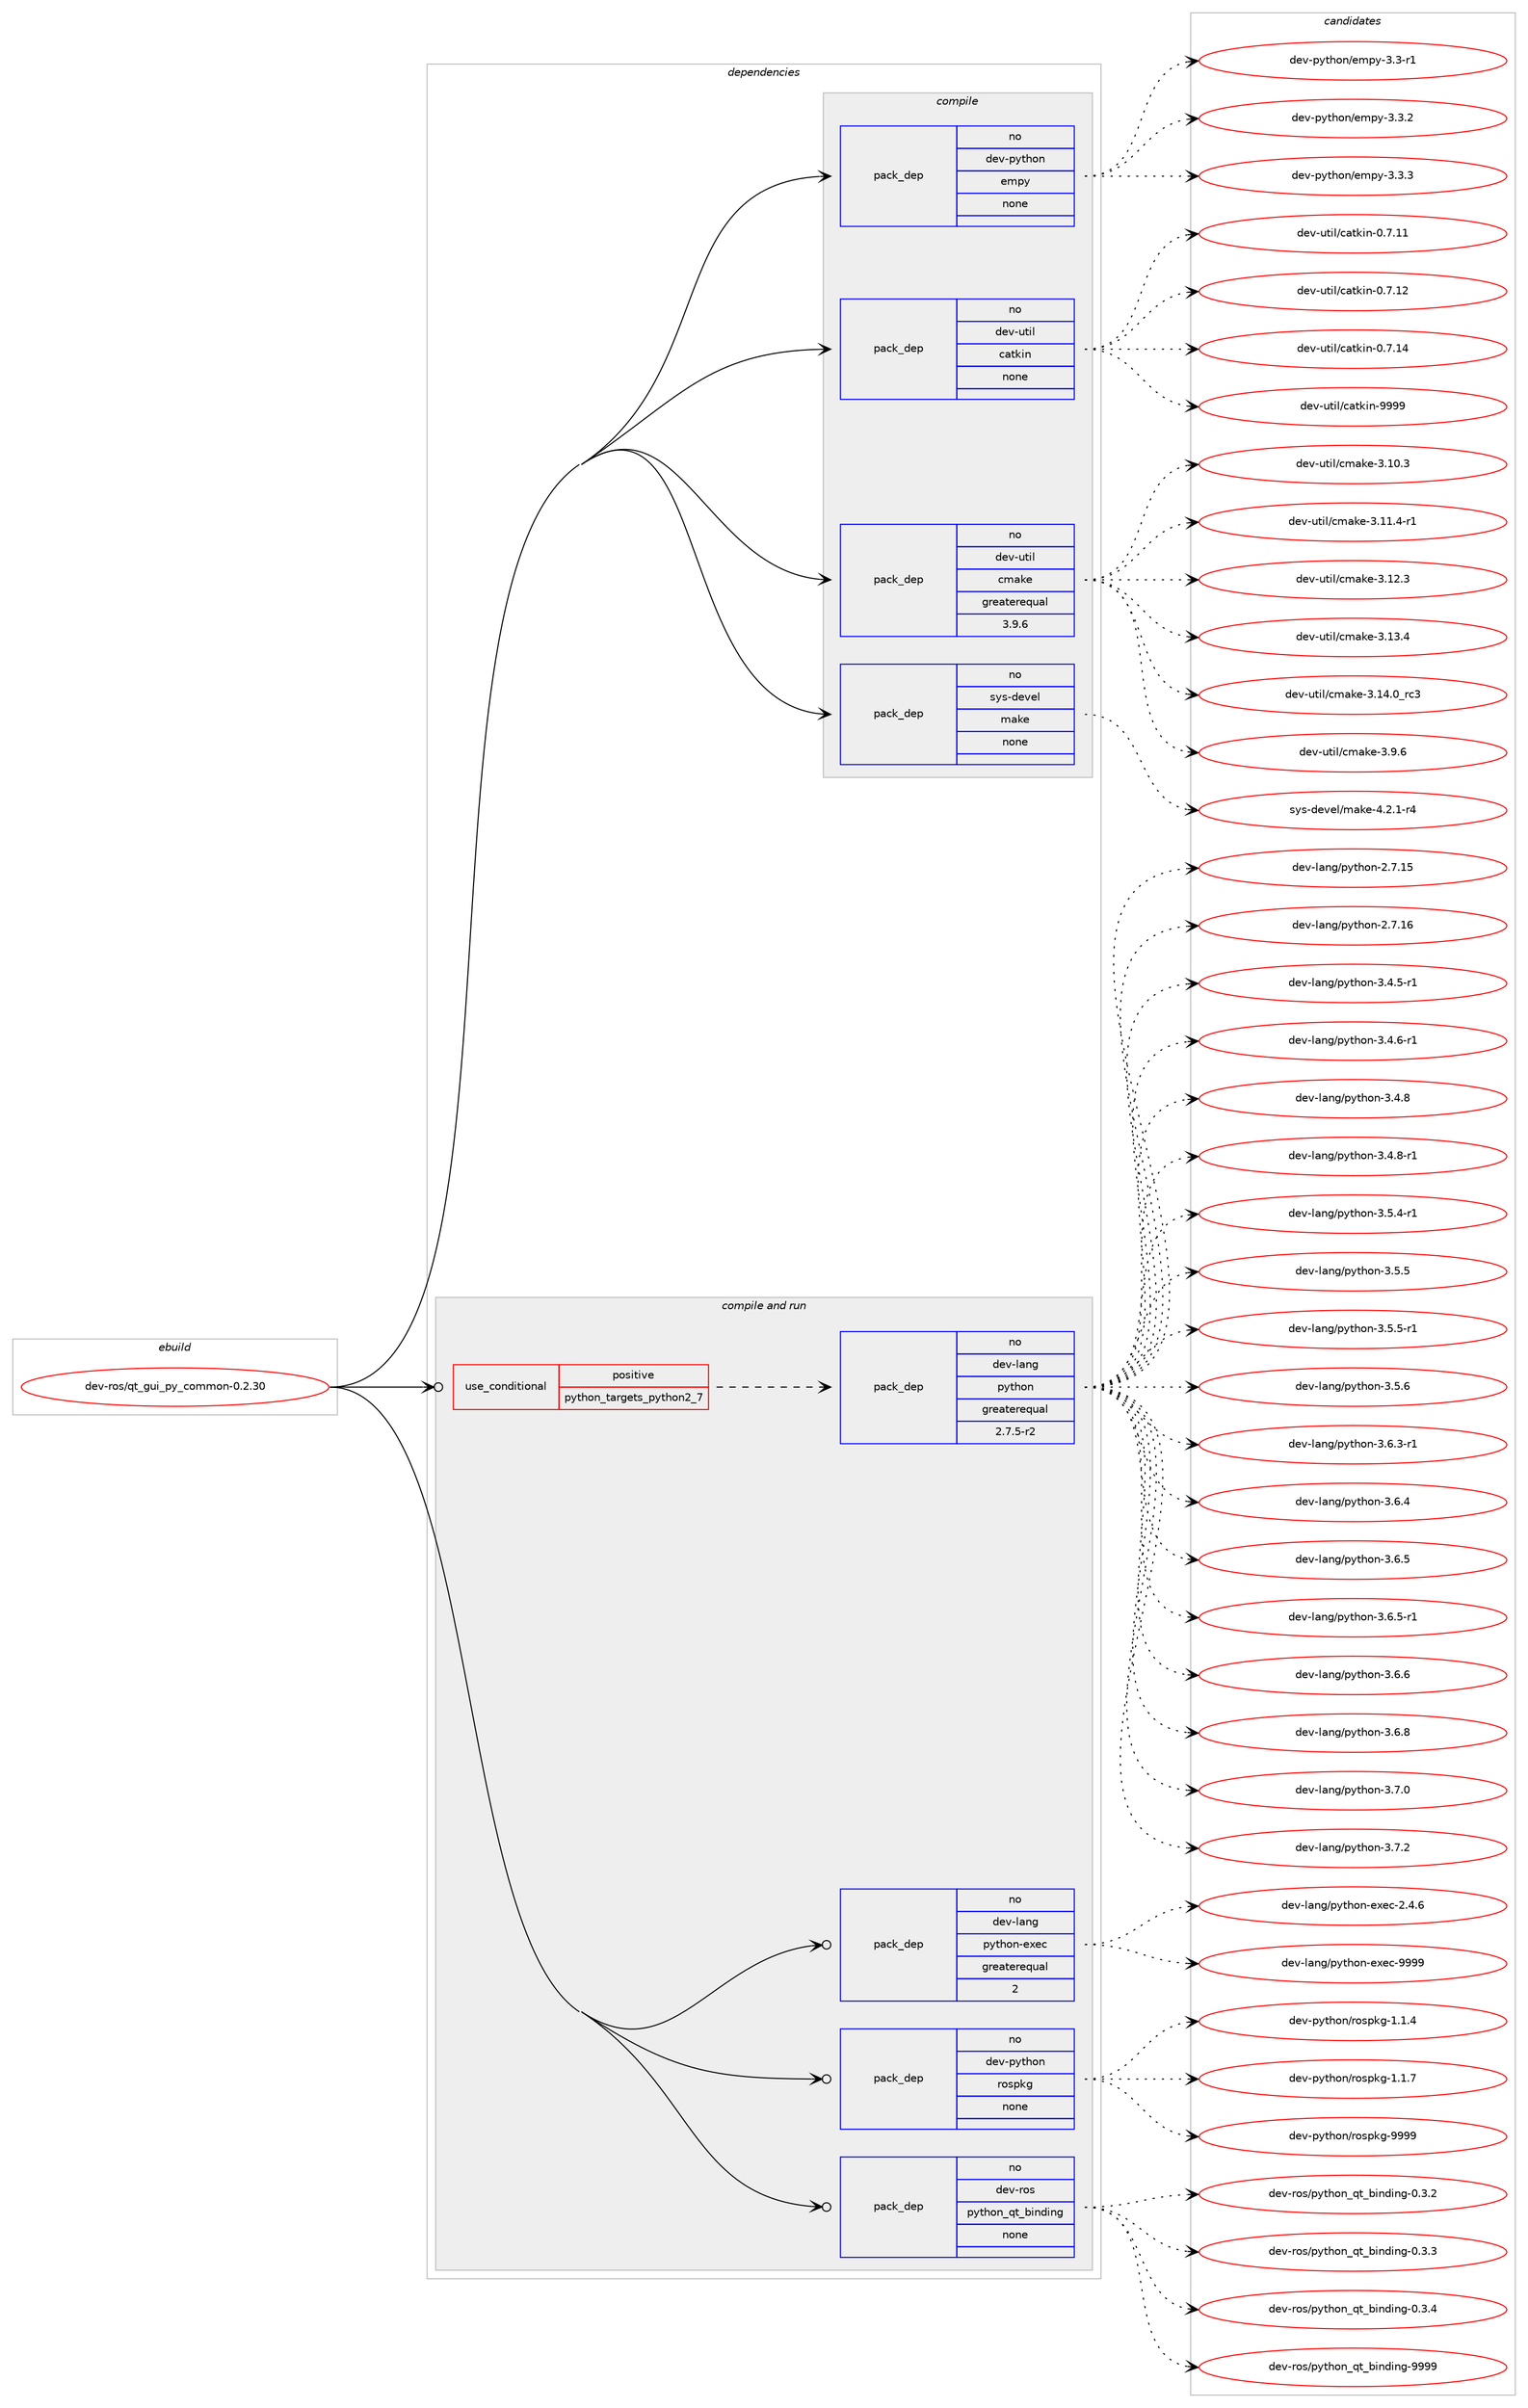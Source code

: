 digraph prolog {

# *************
# Graph options
# *************

newrank=true;
concentrate=true;
compound=true;
graph [rankdir=LR,fontname=Helvetica,fontsize=10,ranksep=1.5];#, ranksep=2.5, nodesep=0.2];
edge  [arrowhead=vee];
node  [fontname=Helvetica,fontsize=10];

# **********
# The ebuild
# **********

subgraph cluster_leftcol {
color=gray;
rank=same;
label=<<i>ebuild</i>>;
id [label="dev-ros/qt_gui_py_common-0.2.30", color=red, width=4, href="../dev-ros/qt_gui_py_common-0.2.30.svg"];
}

# ****************
# The dependencies
# ****************

subgraph cluster_midcol {
color=gray;
label=<<i>dependencies</i>>;
subgraph cluster_compile {
fillcolor="#eeeeee";
style=filled;
label=<<i>compile</i>>;
subgraph pack1049837 {
dependency1462723 [label=<<TABLE BORDER="0" CELLBORDER="1" CELLSPACING="0" CELLPADDING="4" WIDTH="220"><TR><TD ROWSPAN="6" CELLPADDING="30">pack_dep</TD></TR><TR><TD WIDTH="110">no</TD></TR><TR><TD>dev-python</TD></TR><TR><TD>empy</TD></TR><TR><TD>none</TD></TR><TR><TD></TD></TR></TABLE>>, shape=none, color=blue];
}
id:e -> dependency1462723:w [weight=20,style="solid",arrowhead="vee"];
subgraph pack1049838 {
dependency1462724 [label=<<TABLE BORDER="0" CELLBORDER="1" CELLSPACING="0" CELLPADDING="4" WIDTH="220"><TR><TD ROWSPAN="6" CELLPADDING="30">pack_dep</TD></TR><TR><TD WIDTH="110">no</TD></TR><TR><TD>dev-util</TD></TR><TR><TD>catkin</TD></TR><TR><TD>none</TD></TR><TR><TD></TD></TR></TABLE>>, shape=none, color=blue];
}
id:e -> dependency1462724:w [weight=20,style="solid",arrowhead="vee"];
subgraph pack1049839 {
dependency1462725 [label=<<TABLE BORDER="0" CELLBORDER="1" CELLSPACING="0" CELLPADDING="4" WIDTH="220"><TR><TD ROWSPAN="6" CELLPADDING="30">pack_dep</TD></TR><TR><TD WIDTH="110">no</TD></TR><TR><TD>dev-util</TD></TR><TR><TD>cmake</TD></TR><TR><TD>greaterequal</TD></TR><TR><TD>3.9.6</TD></TR></TABLE>>, shape=none, color=blue];
}
id:e -> dependency1462725:w [weight=20,style="solid",arrowhead="vee"];
subgraph pack1049840 {
dependency1462726 [label=<<TABLE BORDER="0" CELLBORDER="1" CELLSPACING="0" CELLPADDING="4" WIDTH="220"><TR><TD ROWSPAN="6" CELLPADDING="30">pack_dep</TD></TR><TR><TD WIDTH="110">no</TD></TR><TR><TD>sys-devel</TD></TR><TR><TD>make</TD></TR><TR><TD>none</TD></TR><TR><TD></TD></TR></TABLE>>, shape=none, color=blue];
}
id:e -> dependency1462726:w [weight=20,style="solid",arrowhead="vee"];
}
subgraph cluster_compileandrun {
fillcolor="#eeeeee";
style=filled;
label=<<i>compile and run</i>>;
subgraph cond389496 {
dependency1462727 [label=<<TABLE BORDER="0" CELLBORDER="1" CELLSPACING="0" CELLPADDING="4"><TR><TD ROWSPAN="3" CELLPADDING="10">use_conditional</TD></TR><TR><TD>positive</TD></TR><TR><TD>python_targets_python2_7</TD></TR></TABLE>>, shape=none, color=red];
subgraph pack1049841 {
dependency1462728 [label=<<TABLE BORDER="0" CELLBORDER="1" CELLSPACING="0" CELLPADDING="4" WIDTH="220"><TR><TD ROWSPAN="6" CELLPADDING="30">pack_dep</TD></TR><TR><TD WIDTH="110">no</TD></TR><TR><TD>dev-lang</TD></TR><TR><TD>python</TD></TR><TR><TD>greaterequal</TD></TR><TR><TD>2.7.5-r2</TD></TR></TABLE>>, shape=none, color=blue];
}
dependency1462727:e -> dependency1462728:w [weight=20,style="dashed",arrowhead="vee"];
}
id:e -> dependency1462727:w [weight=20,style="solid",arrowhead="odotvee"];
subgraph pack1049842 {
dependency1462729 [label=<<TABLE BORDER="0" CELLBORDER="1" CELLSPACING="0" CELLPADDING="4" WIDTH="220"><TR><TD ROWSPAN="6" CELLPADDING="30">pack_dep</TD></TR><TR><TD WIDTH="110">no</TD></TR><TR><TD>dev-lang</TD></TR><TR><TD>python-exec</TD></TR><TR><TD>greaterequal</TD></TR><TR><TD>2</TD></TR></TABLE>>, shape=none, color=blue];
}
id:e -> dependency1462729:w [weight=20,style="solid",arrowhead="odotvee"];
subgraph pack1049843 {
dependency1462730 [label=<<TABLE BORDER="0" CELLBORDER="1" CELLSPACING="0" CELLPADDING="4" WIDTH="220"><TR><TD ROWSPAN="6" CELLPADDING="30">pack_dep</TD></TR><TR><TD WIDTH="110">no</TD></TR><TR><TD>dev-python</TD></TR><TR><TD>rospkg</TD></TR><TR><TD>none</TD></TR><TR><TD></TD></TR></TABLE>>, shape=none, color=blue];
}
id:e -> dependency1462730:w [weight=20,style="solid",arrowhead="odotvee"];
subgraph pack1049844 {
dependency1462731 [label=<<TABLE BORDER="0" CELLBORDER="1" CELLSPACING="0" CELLPADDING="4" WIDTH="220"><TR><TD ROWSPAN="6" CELLPADDING="30">pack_dep</TD></TR><TR><TD WIDTH="110">no</TD></TR><TR><TD>dev-ros</TD></TR><TR><TD>python_qt_binding</TD></TR><TR><TD>none</TD></TR><TR><TD></TD></TR></TABLE>>, shape=none, color=blue];
}
id:e -> dependency1462731:w [weight=20,style="solid",arrowhead="odotvee"];
}
subgraph cluster_run {
fillcolor="#eeeeee";
style=filled;
label=<<i>run</i>>;
}
}

# **************
# The candidates
# **************

subgraph cluster_choices {
rank=same;
color=gray;
label=<<i>candidates</i>>;

subgraph choice1049837 {
color=black;
nodesep=1;
choice1001011184511212111610411111047101109112121455146514511449 [label="dev-python/empy-3.3-r1", color=red, width=4,href="../dev-python/empy-3.3-r1.svg"];
choice1001011184511212111610411111047101109112121455146514650 [label="dev-python/empy-3.3.2", color=red, width=4,href="../dev-python/empy-3.3.2.svg"];
choice1001011184511212111610411111047101109112121455146514651 [label="dev-python/empy-3.3.3", color=red, width=4,href="../dev-python/empy-3.3.3.svg"];
dependency1462723:e -> choice1001011184511212111610411111047101109112121455146514511449:w [style=dotted,weight="100"];
dependency1462723:e -> choice1001011184511212111610411111047101109112121455146514650:w [style=dotted,weight="100"];
dependency1462723:e -> choice1001011184511212111610411111047101109112121455146514651:w [style=dotted,weight="100"];
}
subgraph choice1049838 {
color=black;
nodesep=1;
choice1001011184511711610510847999711610710511045484655464949 [label="dev-util/catkin-0.7.11", color=red, width=4,href="../dev-util/catkin-0.7.11.svg"];
choice1001011184511711610510847999711610710511045484655464950 [label="dev-util/catkin-0.7.12", color=red, width=4,href="../dev-util/catkin-0.7.12.svg"];
choice1001011184511711610510847999711610710511045484655464952 [label="dev-util/catkin-0.7.14", color=red, width=4,href="../dev-util/catkin-0.7.14.svg"];
choice100101118451171161051084799971161071051104557575757 [label="dev-util/catkin-9999", color=red, width=4,href="../dev-util/catkin-9999.svg"];
dependency1462724:e -> choice1001011184511711610510847999711610710511045484655464949:w [style=dotted,weight="100"];
dependency1462724:e -> choice1001011184511711610510847999711610710511045484655464950:w [style=dotted,weight="100"];
dependency1462724:e -> choice1001011184511711610510847999711610710511045484655464952:w [style=dotted,weight="100"];
dependency1462724:e -> choice100101118451171161051084799971161071051104557575757:w [style=dotted,weight="100"];
}
subgraph choice1049839 {
color=black;
nodesep=1;
choice1001011184511711610510847991099710710145514649484651 [label="dev-util/cmake-3.10.3", color=red, width=4,href="../dev-util/cmake-3.10.3.svg"];
choice10010111845117116105108479910997107101455146494946524511449 [label="dev-util/cmake-3.11.4-r1", color=red, width=4,href="../dev-util/cmake-3.11.4-r1.svg"];
choice1001011184511711610510847991099710710145514649504651 [label="dev-util/cmake-3.12.3", color=red, width=4,href="../dev-util/cmake-3.12.3.svg"];
choice1001011184511711610510847991099710710145514649514652 [label="dev-util/cmake-3.13.4", color=red, width=4,href="../dev-util/cmake-3.13.4.svg"];
choice1001011184511711610510847991099710710145514649524648951149951 [label="dev-util/cmake-3.14.0_rc3", color=red, width=4,href="../dev-util/cmake-3.14.0_rc3.svg"];
choice10010111845117116105108479910997107101455146574654 [label="dev-util/cmake-3.9.6", color=red, width=4,href="../dev-util/cmake-3.9.6.svg"];
dependency1462725:e -> choice1001011184511711610510847991099710710145514649484651:w [style=dotted,weight="100"];
dependency1462725:e -> choice10010111845117116105108479910997107101455146494946524511449:w [style=dotted,weight="100"];
dependency1462725:e -> choice1001011184511711610510847991099710710145514649504651:w [style=dotted,weight="100"];
dependency1462725:e -> choice1001011184511711610510847991099710710145514649514652:w [style=dotted,weight="100"];
dependency1462725:e -> choice1001011184511711610510847991099710710145514649524648951149951:w [style=dotted,weight="100"];
dependency1462725:e -> choice10010111845117116105108479910997107101455146574654:w [style=dotted,weight="100"];
}
subgraph choice1049840 {
color=black;
nodesep=1;
choice1151211154510010111810110847109971071014552465046494511452 [label="sys-devel/make-4.2.1-r4", color=red, width=4,href="../sys-devel/make-4.2.1-r4.svg"];
dependency1462726:e -> choice1151211154510010111810110847109971071014552465046494511452:w [style=dotted,weight="100"];
}
subgraph choice1049841 {
color=black;
nodesep=1;
choice10010111845108971101034711212111610411111045504655464953 [label="dev-lang/python-2.7.15", color=red, width=4,href="../dev-lang/python-2.7.15.svg"];
choice10010111845108971101034711212111610411111045504655464954 [label="dev-lang/python-2.7.16", color=red, width=4,href="../dev-lang/python-2.7.16.svg"];
choice1001011184510897110103471121211161041111104551465246534511449 [label="dev-lang/python-3.4.5-r1", color=red, width=4,href="../dev-lang/python-3.4.5-r1.svg"];
choice1001011184510897110103471121211161041111104551465246544511449 [label="dev-lang/python-3.4.6-r1", color=red, width=4,href="../dev-lang/python-3.4.6-r1.svg"];
choice100101118451089711010347112121116104111110455146524656 [label="dev-lang/python-3.4.8", color=red, width=4,href="../dev-lang/python-3.4.8.svg"];
choice1001011184510897110103471121211161041111104551465246564511449 [label="dev-lang/python-3.4.8-r1", color=red, width=4,href="../dev-lang/python-3.4.8-r1.svg"];
choice1001011184510897110103471121211161041111104551465346524511449 [label="dev-lang/python-3.5.4-r1", color=red, width=4,href="../dev-lang/python-3.5.4-r1.svg"];
choice100101118451089711010347112121116104111110455146534653 [label="dev-lang/python-3.5.5", color=red, width=4,href="../dev-lang/python-3.5.5.svg"];
choice1001011184510897110103471121211161041111104551465346534511449 [label="dev-lang/python-3.5.5-r1", color=red, width=4,href="../dev-lang/python-3.5.5-r1.svg"];
choice100101118451089711010347112121116104111110455146534654 [label="dev-lang/python-3.5.6", color=red, width=4,href="../dev-lang/python-3.5.6.svg"];
choice1001011184510897110103471121211161041111104551465446514511449 [label="dev-lang/python-3.6.3-r1", color=red, width=4,href="../dev-lang/python-3.6.3-r1.svg"];
choice100101118451089711010347112121116104111110455146544652 [label="dev-lang/python-3.6.4", color=red, width=4,href="../dev-lang/python-3.6.4.svg"];
choice100101118451089711010347112121116104111110455146544653 [label="dev-lang/python-3.6.5", color=red, width=4,href="../dev-lang/python-3.6.5.svg"];
choice1001011184510897110103471121211161041111104551465446534511449 [label="dev-lang/python-3.6.5-r1", color=red, width=4,href="../dev-lang/python-3.6.5-r1.svg"];
choice100101118451089711010347112121116104111110455146544654 [label="dev-lang/python-3.6.6", color=red, width=4,href="../dev-lang/python-3.6.6.svg"];
choice100101118451089711010347112121116104111110455146544656 [label="dev-lang/python-3.6.8", color=red, width=4,href="../dev-lang/python-3.6.8.svg"];
choice100101118451089711010347112121116104111110455146554648 [label="dev-lang/python-3.7.0", color=red, width=4,href="../dev-lang/python-3.7.0.svg"];
choice100101118451089711010347112121116104111110455146554650 [label="dev-lang/python-3.7.2", color=red, width=4,href="../dev-lang/python-3.7.2.svg"];
dependency1462728:e -> choice10010111845108971101034711212111610411111045504655464953:w [style=dotted,weight="100"];
dependency1462728:e -> choice10010111845108971101034711212111610411111045504655464954:w [style=dotted,weight="100"];
dependency1462728:e -> choice1001011184510897110103471121211161041111104551465246534511449:w [style=dotted,weight="100"];
dependency1462728:e -> choice1001011184510897110103471121211161041111104551465246544511449:w [style=dotted,weight="100"];
dependency1462728:e -> choice100101118451089711010347112121116104111110455146524656:w [style=dotted,weight="100"];
dependency1462728:e -> choice1001011184510897110103471121211161041111104551465246564511449:w [style=dotted,weight="100"];
dependency1462728:e -> choice1001011184510897110103471121211161041111104551465346524511449:w [style=dotted,weight="100"];
dependency1462728:e -> choice100101118451089711010347112121116104111110455146534653:w [style=dotted,weight="100"];
dependency1462728:e -> choice1001011184510897110103471121211161041111104551465346534511449:w [style=dotted,weight="100"];
dependency1462728:e -> choice100101118451089711010347112121116104111110455146534654:w [style=dotted,weight="100"];
dependency1462728:e -> choice1001011184510897110103471121211161041111104551465446514511449:w [style=dotted,weight="100"];
dependency1462728:e -> choice100101118451089711010347112121116104111110455146544652:w [style=dotted,weight="100"];
dependency1462728:e -> choice100101118451089711010347112121116104111110455146544653:w [style=dotted,weight="100"];
dependency1462728:e -> choice1001011184510897110103471121211161041111104551465446534511449:w [style=dotted,weight="100"];
dependency1462728:e -> choice100101118451089711010347112121116104111110455146544654:w [style=dotted,weight="100"];
dependency1462728:e -> choice100101118451089711010347112121116104111110455146544656:w [style=dotted,weight="100"];
dependency1462728:e -> choice100101118451089711010347112121116104111110455146554648:w [style=dotted,weight="100"];
dependency1462728:e -> choice100101118451089711010347112121116104111110455146554650:w [style=dotted,weight="100"];
}
subgraph choice1049842 {
color=black;
nodesep=1;
choice1001011184510897110103471121211161041111104510112010199455046524654 [label="dev-lang/python-exec-2.4.6", color=red, width=4,href="../dev-lang/python-exec-2.4.6.svg"];
choice10010111845108971101034711212111610411111045101120101994557575757 [label="dev-lang/python-exec-9999", color=red, width=4,href="../dev-lang/python-exec-9999.svg"];
dependency1462729:e -> choice1001011184510897110103471121211161041111104510112010199455046524654:w [style=dotted,weight="100"];
dependency1462729:e -> choice10010111845108971101034711212111610411111045101120101994557575757:w [style=dotted,weight="100"];
}
subgraph choice1049843 {
color=black;
nodesep=1;
choice1001011184511212111610411111047114111115112107103454946494652 [label="dev-python/rospkg-1.1.4", color=red, width=4,href="../dev-python/rospkg-1.1.4.svg"];
choice1001011184511212111610411111047114111115112107103454946494655 [label="dev-python/rospkg-1.1.7", color=red, width=4,href="../dev-python/rospkg-1.1.7.svg"];
choice10010111845112121116104111110471141111151121071034557575757 [label="dev-python/rospkg-9999", color=red, width=4,href="../dev-python/rospkg-9999.svg"];
dependency1462730:e -> choice1001011184511212111610411111047114111115112107103454946494652:w [style=dotted,weight="100"];
dependency1462730:e -> choice1001011184511212111610411111047114111115112107103454946494655:w [style=dotted,weight="100"];
dependency1462730:e -> choice10010111845112121116104111110471141111151121071034557575757:w [style=dotted,weight="100"];
}
subgraph choice1049844 {
color=black;
nodesep=1;
choice1001011184511411111547112121116104111110951131169598105110100105110103454846514650 [label="dev-ros/python_qt_binding-0.3.2", color=red, width=4,href="../dev-ros/python_qt_binding-0.3.2.svg"];
choice1001011184511411111547112121116104111110951131169598105110100105110103454846514651 [label="dev-ros/python_qt_binding-0.3.3", color=red, width=4,href="../dev-ros/python_qt_binding-0.3.3.svg"];
choice1001011184511411111547112121116104111110951131169598105110100105110103454846514652 [label="dev-ros/python_qt_binding-0.3.4", color=red, width=4,href="../dev-ros/python_qt_binding-0.3.4.svg"];
choice10010111845114111115471121211161041111109511311695981051101001051101034557575757 [label="dev-ros/python_qt_binding-9999", color=red, width=4,href="../dev-ros/python_qt_binding-9999.svg"];
dependency1462731:e -> choice1001011184511411111547112121116104111110951131169598105110100105110103454846514650:w [style=dotted,weight="100"];
dependency1462731:e -> choice1001011184511411111547112121116104111110951131169598105110100105110103454846514651:w [style=dotted,weight="100"];
dependency1462731:e -> choice1001011184511411111547112121116104111110951131169598105110100105110103454846514652:w [style=dotted,weight="100"];
dependency1462731:e -> choice10010111845114111115471121211161041111109511311695981051101001051101034557575757:w [style=dotted,weight="100"];
}
}

}
